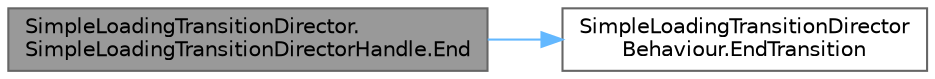 digraph "SimpleLoadingTransitionDirector.SimpleLoadingTransitionDirectorHandle.End"
{
 // LATEX_PDF_SIZE
  bgcolor="transparent";
  edge [fontname=Helvetica,fontsize=10,labelfontname=Helvetica,labelfontsize=10];
  node [fontname=Helvetica,fontsize=10,shape=box,height=0.2,width=0.4];
  rankdir="LR";
  Node1 [id="Node000001",label="SimpleLoadingTransitionDirector.\lSimpleLoadingTransitionDirectorHandle.End",height=0.2,width=0.4,color="gray40", fillcolor="grey60", style="filled", fontcolor="black",tooltip=" "];
  Node1 -> Node2 [id="edge1_Node000001_Node000002",color="steelblue1",style="solid",tooltip=" "];
  Node2 [id="Node000002",label="SimpleLoadingTransitionDirector\lBehaviour.EndTransition",height=0.2,width=0.4,color="grey40", fillcolor="white", style="filled",URL="$class_simple_loading_transition_director_behaviour.html#a9b9e45eb86aaaeca20ab64634a14fd8f",tooltip=" "];
}

